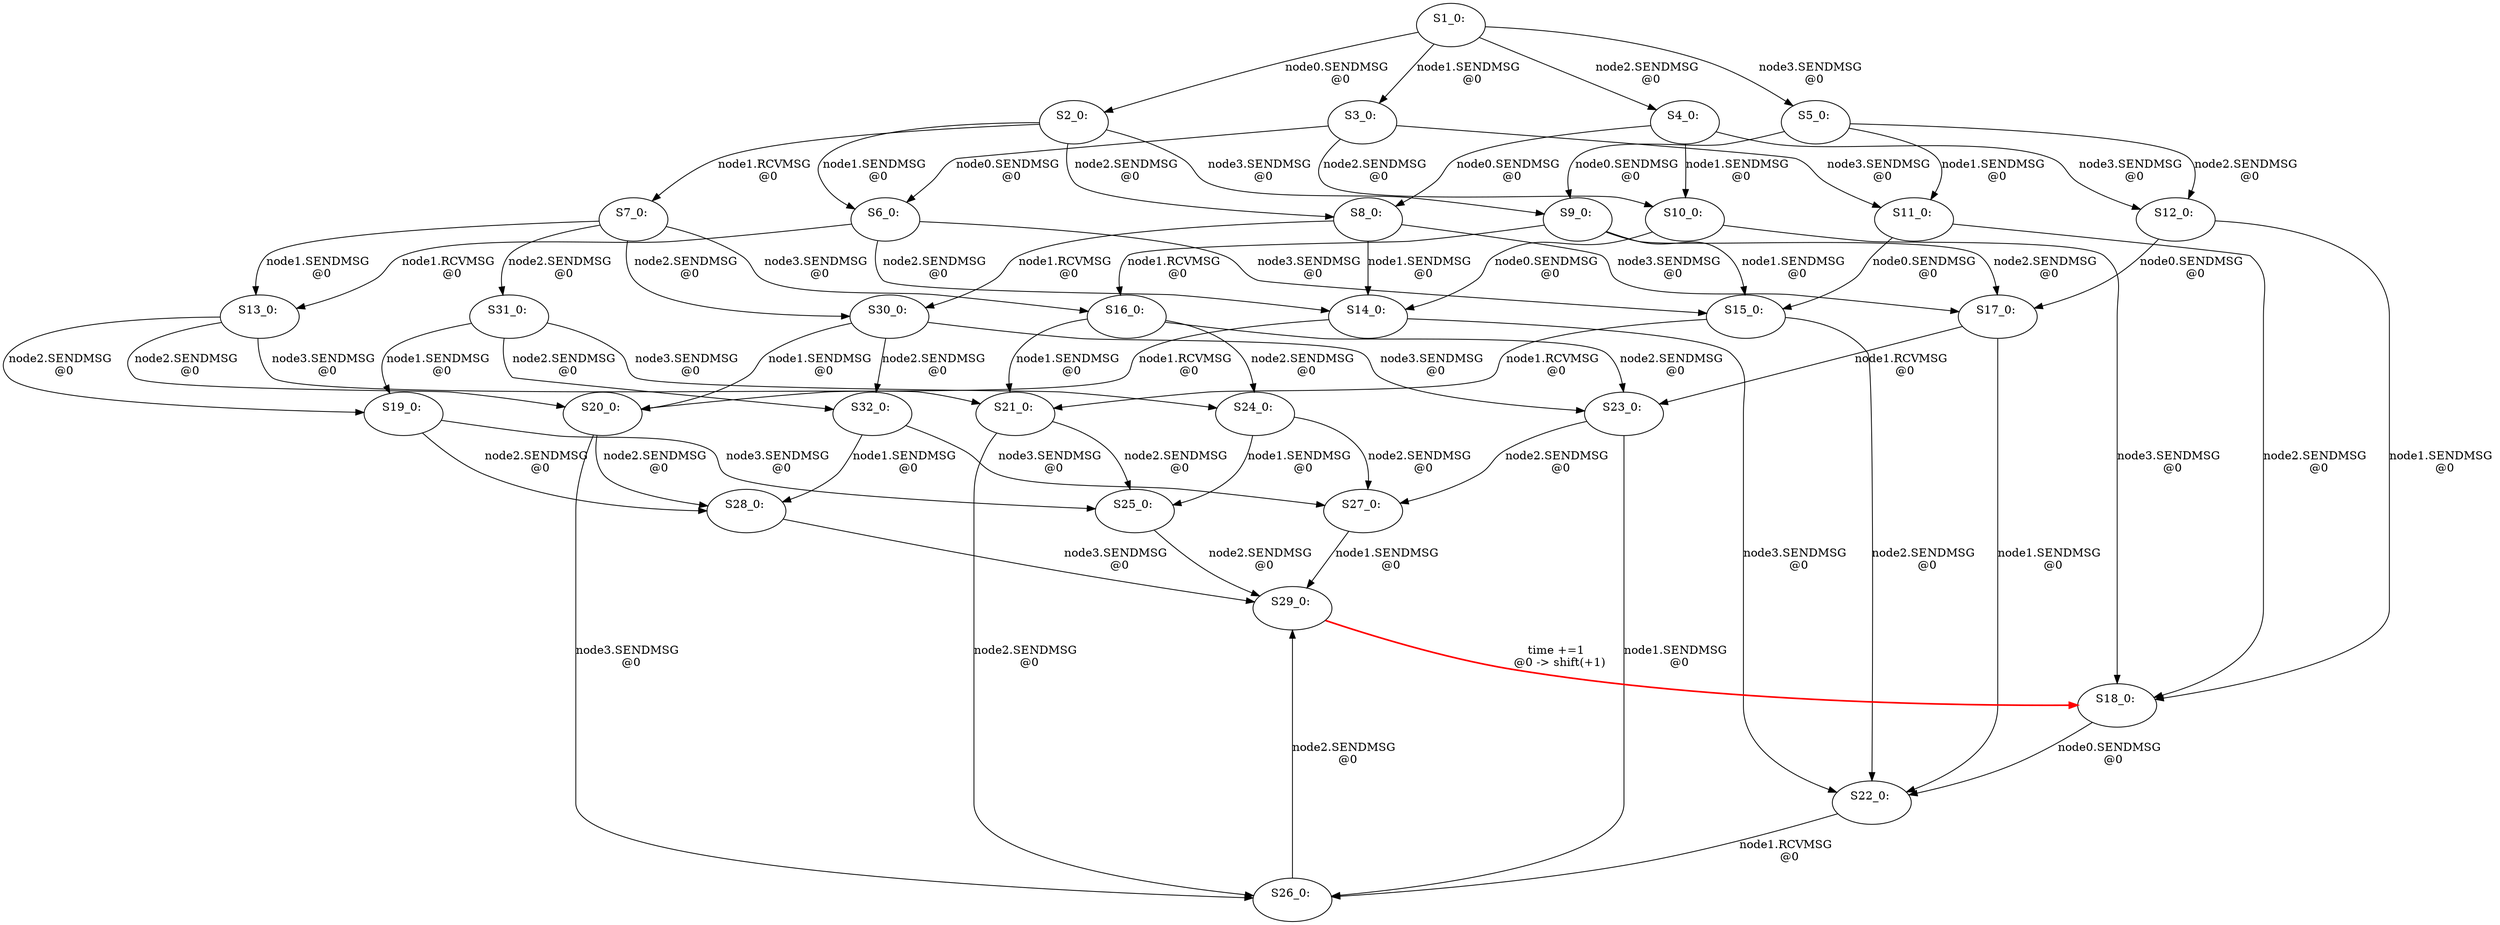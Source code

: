 digraph html {
S1_0[label="S1_0: \n "];
S2_0[label="S2_0: \n "];
S1_0 -> S2_0[label="node0.SENDMSG \n @0"];
S3_0[label="S3_0: \n "];
S1_0 -> S3_0[label="node1.SENDMSG \n @0"];
S4_0[label="S4_0: \n "];
S1_0 -> S4_0[label="node2.SENDMSG \n @0"];
S5_0[label="S5_0: \n "];
S1_0 -> S5_0[label="node3.SENDMSG \n @0"];
S6_0[label="S6_0: \n "];
S2_0 -> S6_0[label="node1.SENDMSG \n @0"];
S7_0[label="S7_0: \n "];
S2_0 -> S7_0[label="node1.RCVMSG \n @0"];
S8_0[label="S8_0: \n "];
S2_0 -> S8_0[label="node2.SENDMSG \n @0"];
S9_0[label="S9_0: \n "];
S2_0 -> S9_0[label="node3.SENDMSG \n @0"];
S3_0 -> S6_0[label="node0.SENDMSG \n @0"];
S10_0[label="S10_0: \n "];
S3_0 -> S10_0[label="node2.SENDMSG \n @0"];
S11_0[label="S11_0: \n "];
S3_0 -> S11_0[label="node3.SENDMSG \n @0"];
S5_0 -> S9_0[label="node0.SENDMSG \n @0"];
S5_0 -> S11_0[label="node1.SENDMSG \n @0"];
S12_0[label="S12_0: \n "];
S5_0 -> S12_0[label="node2.SENDMSG \n @0"];
S13_0[label="S13_0: \n "];
S6_0 -> S13_0[label="node1.RCVMSG \n @0"];
S14_0[label="S14_0: \n "];
S6_0 -> S14_0[label="node2.SENDMSG \n @0"];
S15_0[label="S15_0: \n "];
S6_0 -> S15_0[label="node3.SENDMSG \n @0"];
S9_0 -> S15_0[label="node1.SENDMSG \n @0"];
S16_0[label="S16_0: \n "];
S9_0 -> S16_0[label="node1.RCVMSG \n @0"];
S17_0[label="S17_0: \n "];
S9_0 -> S17_0[label="node2.SENDMSG \n @0"];
S11_0 -> S15_0[label="node0.SENDMSG \n @0"];
S18_0[label="S18_0: \n "];
S11_0 -> S18_0[label="node2.SENDMSG \n @0"];
S12_0 -> S17_0[label="node0.SENDMSG \n @0"];
S12_0 -> S18_0[label="node1.SENDMSG \n @0"];
S19_0[label="S19_0: \n "];
S13_0 -> S19_0[label="node2.SENDMSG \n @0"];
S20_0[label="S20_0: \n "];
S13_0 -> S20_0[label="node2.SENDMSG \n @0"];
S21_0[label="S21_0: \n "];
S13_0 -> S21_0[label="node3.SENDMSG \n @0"];
S15_0 -> S21_0[label="node1.RCVMSG \n @0"];
S22_0[label="S22_0: \n "];
S15_0 -> S22_0[label="node2.SENDMSG \n @0"];
S17_0 -> S22_0[label="node1.SENDMSG \n @0"];
S23_0[label="S23_0: \n "];
S17_0 -> S23_0[label="node1.RCVMSG \n @0"];
S18_0 -> S22_0[label="node0.SENDMSG \n @0"];
S16_0 -> S21_0[label="node1.SENDMSG \n @0"];
S24_0[label="S24_0: \n "];
S16_0 -> S24_0[label="node2.SENDMSG \n @0"];
S16_0 -> S23_0[label="node2.SENDMSG \n @0"];
S25_0[label="S25_0: \n "];
S21_0 -> S25_0[label="node2.SENDMSG \n @0"];
S26_0[label="S26_0: \n "];
S21_0 -> S26_0[label="node2.SENDMSG \n @0"];
S22_0 -> S26_0[label="node1.RCVMSG \n @0"];
S23_0 -> S26_0[label="node1.SENDMSG \n @0"];
S27_0[label="S27_0: \n "];
S23_0 -> S27_0[label="node2.SENDMSG \n @0"];
S28_0[label="S28_0: \n "];
S20_0 -> S28_0[label="node2.SENDMSG \n @0"];
S20_0 -> S26_0[label="node3.SENDMSG \n @0"];
S24_0 -> S25_0[label="node1.SENDMSG \n @0"];
S24_0 -> S27_0[label="node2.SENDMSG \n @0"];
S29_0[label="S29_0: \n "];
S29_0 -> S18_0[label="time +=1 \n @0 -> shift(+1)", style="bold", color="red"];
S26_0 -> S29_0[label="node2.SENDMSG \n @0"];
S25_0 -> S29_0[label="node2.SENDMSG \n @0"];
S27_0 -> S29_0[label="node1.SENDMSG \n @0"];
S28_0 -> S29_0[label="node3.SENDMSG \n @0"];
S19_0 -> S28_0[label="node2.SENDMSG \n @0"];
S19_0 -> S25_0[label="node3.SENDMSG \n @0"];
S14_0 -> S20_0[label="node1.RCVMSG \n @0"];
S14_0 -> S22_0[label="node3.SENDMSG \n @0"];
S10_0 -> S14_0[label="node0.SENDMSG \n @0"];
S10_0 -> S18_0[label="node3.SENDMSG \n @0"];
S8_0 -> S14_0[label="node1.SENDMSG \n @0"];
S30_0[label="S30_0: \n "];
S8_0 -> S30_0[label="node1.RCVMSG \n @0"];
S8_0 -> S17_0[label="node3.SENDMSG \n @0"];
S7_0 -> S13_0[label="node1.SENDMSG \n @0"];
S31_0[label="S31_0: \n "];
S7_0 -> S31_0[label="node2.SENDMSG \n @0"];
S7_0 -> S30_0[label="node2.SENDMSG \n @0"];
S7_0 -> S16_0[label="node3.SENDMSG \n @0"];
S4_0 -> S8_0[label="node0.SENDMSG \n @0"];
S4_0 -> S10_0[label="node1.SENDMSG \n @0"];
S4_0 -> S12_0[label="node3.SENDMSG \n @0"];
S30_0 -> S20_0[label="node1.SENDMSG \n @0"];
S32_0[label="S32_0: \n "];
S30_0 -> S32_0[label="node2.SENDMSG \n @0"];
S30_0 -> S23_0[label="node3.SENDMSG \n @0"];
S31_0 -> S19_0[label="node1.SENDMSG \n @0"];
S31_0 -> S32_0[label="node2.SENDMSG \n @0"];
S31_0 -> S24_0[label="node3.SENDMSG \n @0"];
S32_0 -> S28_0[label="node1.SENDMSG \n @0"];
S32_0 -> S27_0[label="node3.SENDMSG \n @0"];
}